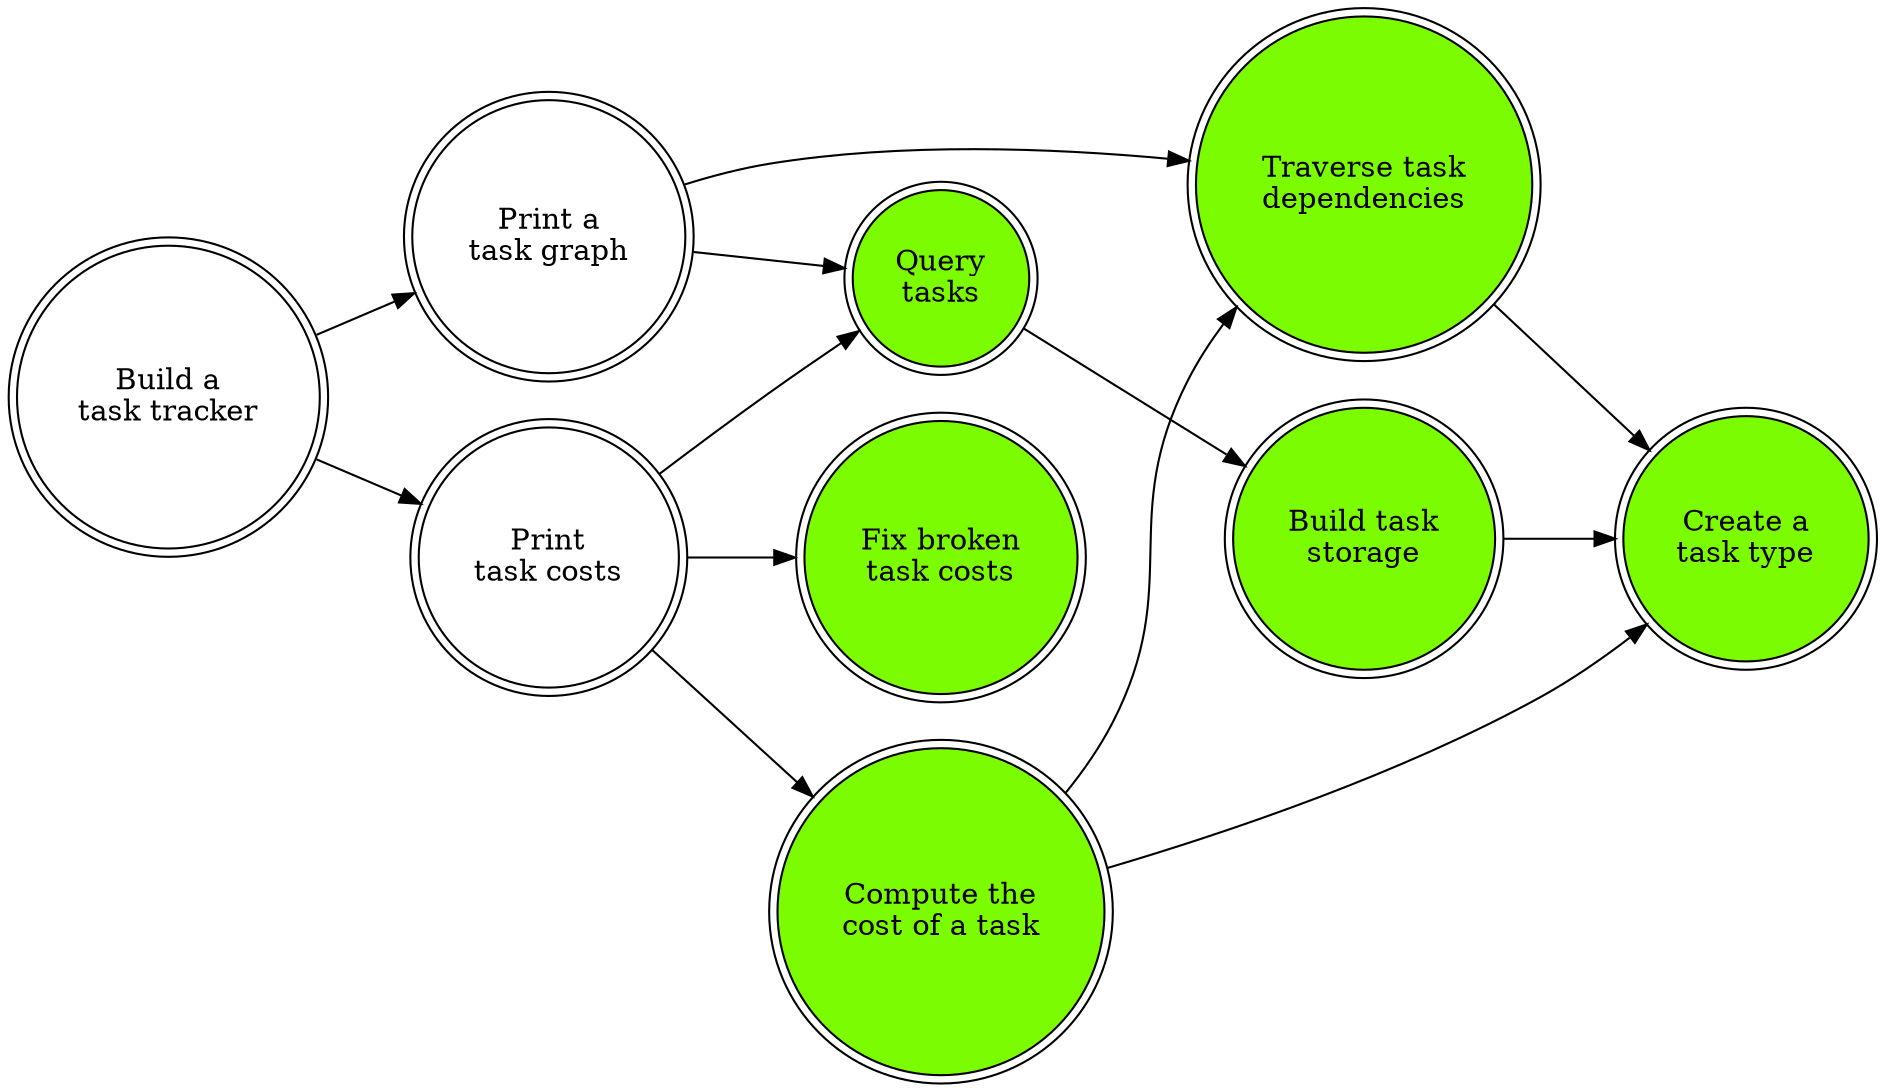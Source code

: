 digraph G {
  rankdir="LR";
  node [shape=doublecircle]
  tt  [label="Build a\ntask tracker"]
  ct  [label="Create a\ntask type"; style="filled"; fillcolor="lawngreen"]
  ptg [label="Print a\ntask graph"]
  ptc [label="Print\ntask costs"]
  qt  [label="Query\ntasks"; style="filled"; fillcolor="lawngreen"]
  bts [label="Build task\nstorage"; style="filled"; fillcolor="lawngreen"]
  ctc [label="Compute the\ncost of a task"; style="filled"; fillcolor="lawngreen"]
  ttd [label="Traverse task\ndependencies"; style="filled"; fillcolor="lawngreen"]
  ftc [label="Fix broken\ntask costs"; style=filled; fillcolor="lawngreen"]

  tt  -> ptg
  ptg -> qt
  qt  -> bts
  tt  -> ptc
  ptc -> qt
  ptc -> ctc
  ctc -> ct
  bts -> ct
  ptg -> ttd
  ttd -> ct
  ctc -> ttd
  ptc -> ftc
}


